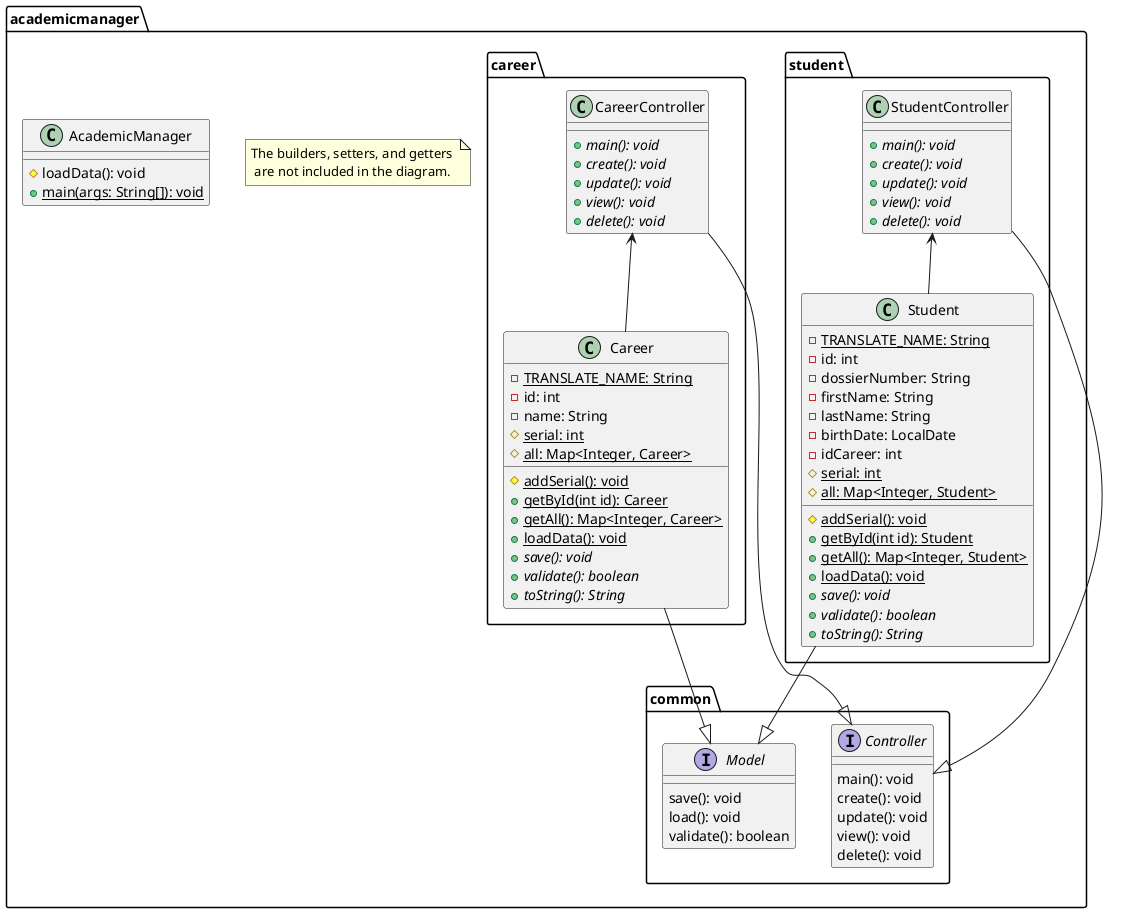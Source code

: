 @startuml AcademicManager


package academicmanager {
    note "The builders, setters, and getters \n are not included in the diagram." as N1

    class AcademicManager {
        # loadData(): void
        {static} + main(args: String[]): void
    }

    ' ==========================================================================

    package common {

        interface Model {
            save(): void
            load(): void
            validate(): boolean
        }

        interface Controller {
            main(): void
            create(): void
            update(): void
            view(): void
            delete(): void
        }

    }

    ' ==========================================================================

    package student {
        
        class Student {
            {static} - TRANSLATE_NAME: String
            - id: int
            - dossierNumber: String
            - firstName: String
            - lastName: String
            - birthDate: LocalDate
            - idCareer: int
            {static} # serial: int
            {static} # all: Map<Integer, Student>

            {static} # addSerial(): void
            {static} + getById(int id): Student
            {static} + getAll(): Map<Integer, Student>
            {static} + loadData(): void
            {abstract} + save(): void
            {abstract} + validate(): boolean
            {abstract} + toString(): String
        }

        class StudentController {
            {abstract} + main(): void
            {abstract} + create(): void
            {abstract} + update(): void
            {abstract} + view(): void
            {abstract} + delete(): void
        }

    }
    
    ' ==========================================================================

    package career {
        
        class Career {
            {static} - TRANSLATE_NAME: String
            - id: int
            - name: String
            {static} # serial: int
            {static} # all: Map<Integer, Career>

            {static} # addSerial(): void
            {static} + getById(int id): Career
            {static} + getAll(): Map<Integer, Career>
            {static} + loadData(): void
            {abstract} + save(): void
            {abstract} + validate(): boolean
            {abstract} + toString(): String
        }

        class CareerController {
            {abstract} + main(): void
            {abstract} + create(): void
            {abstract} + update(): void
            {abstract} + view(): void
            {abstract} + delete(): void
        }

    }
}

' ==============================================================================
' conexiones de clases

' estudiantes 

Student --|> Model

StudentController --|> Controller
StudentController <-- Student

' carreras

Career --|> Model

CareerController --|> Controller
CareerController <-- Career


' ==============================================================================

@enduml